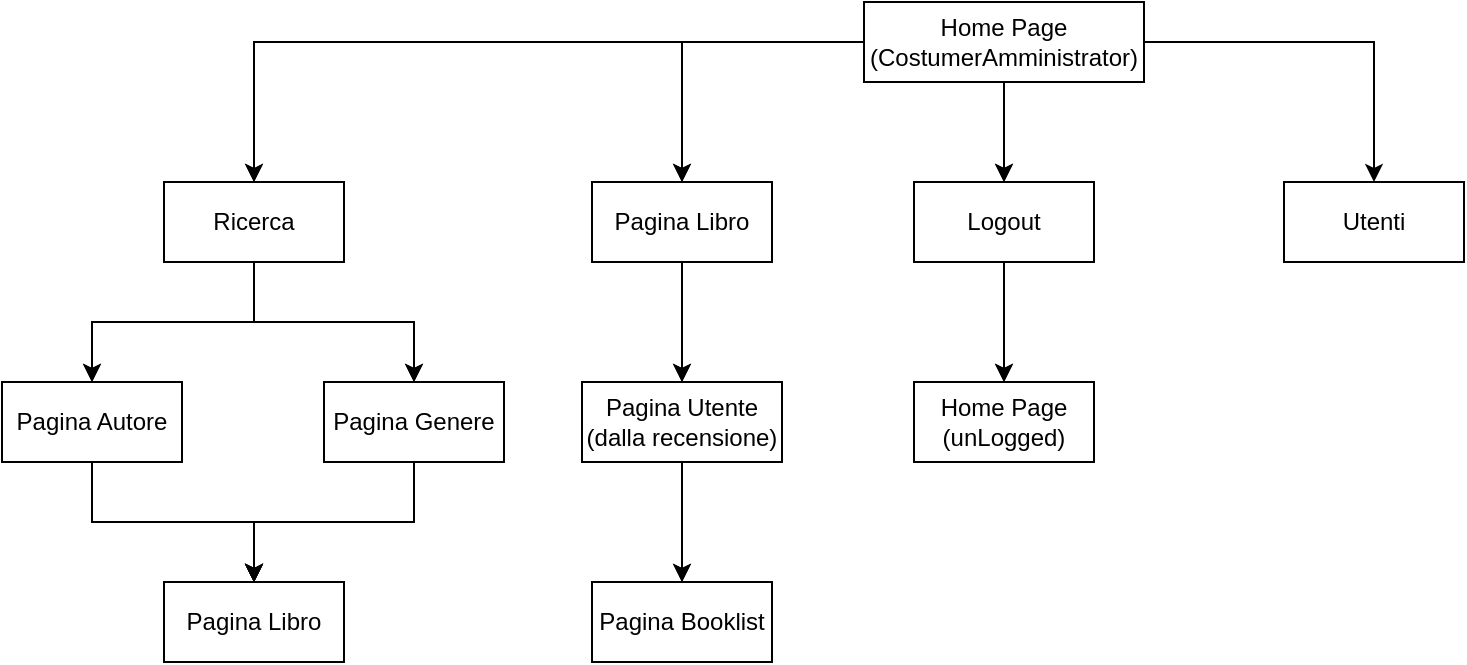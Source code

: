 <mxfile version="14.1.7" type="device"><diagram id="i4nJLpOCf5L8Pd5TIY_d" name="Page-1"><mxGraphModel dx="1087" dy="1721" grid="1" gridSize="10" guides="1" tooltips="1" connect="1" arrows="1" fold="1" page="1" pageScale="1" pageWidth="827" pageHeight="1169" math="0" shadow="0"><root><mxCell id="0"/><mxCell id="1" parent="0"/><mxCell id="Cm4hoStQOJeZUFwBl4gV-1" style="edgeStyle=orthogonalEdgeStyle;rounded=0;orthogonalLoop=1;jettySize=auto;html=1;entryX=0.5;entryY=0;entryDx=0;entryDy=0;" edge="1" parent="1" source="Cm4hoStQOJeZUFwBl4gV-9" target="Cm4hoStQOJeZUFwBl4gV-12"><mxGeometry relative="1" as="geometry"/></mxCell><mxCell id="Cm4hoStQOJeZUFwBl4gV-3" style="edgeStyle=orthogonalEdgeStyle;rounded=0;orthogonalLoop=1;jettySize=auto;html=1;" edge="1" parent="1" source="Cm4hoStQOJeZUFwBl4gV-9" target="Cm4hoStQOJeZUFwBl4gV-14"><mxGeometry relative="1" as="geometry"/></mxCell><mxCell id="Cm4hoStQOJeZUFwBl4gV-4" style="edgeStyle=orthogonalEdgeStyle;rounded=0;orthogonalLoop=1;jettySize=auto;html=1;" edge="1" parent="1" source="Cm4hoStQOJeZUFwBl4gV-9" target="Cm4hoStQOJeZUFwBl4gV-18"><mxGeometry relative="1" as="geometry"/></mxCell><mxCell id="Cm4hoStQOJeZUFwBl4gV-9" value="Home Page&lt;br&gt;(CostumerAmministrator)" style="rounded=0;whiteSpace=wrap;html=1;" vertex="1" parent="1"><mxGeometry x="460" y="-1150" width="140" height="40" as="geometry"/></mxCell><mxCell id="Cm4hoStQOJeZUFwBl4gV-10" style="edgeStyle=orthogonalEdgeStyle;rounded=0;orthogonalLoop=1;jettySize=auto;html=1;entryX=0.5;entryY=0;entryDx=0;entryDy=0;" edge="1" parent="1" source="Cm4hoStQOJeZUFwBl4gV-12" target="Cm4hoStQOJeZUFwBl4gV-21"><mxGeometry relative="1" as="geometry"/></mxCell><mxCell id="Cm4hoStQOJeZUFwBl4gV-11" style="edgeStyle=orthogonalEdgeStyle;rounded=0;orthogonalLoop=1;jettySize=auto;html=1;" edge="1" parent="1" source="Cm4hoStQOJeZUFwBl4gV-12" target="Cm4hoStQOJeZUFwBl4gV-27"><mxGeometry relative="1" as="geometry"/></mxCell><mxCell id="Cm4hoStQOJeZUFwBl4gV-12" value="Ricerca" style="rounded=0;whiteSpace=wrap;html=1;" vertex="1" parent="1"><mxGeometry x="110" y="-1060" width="90" height="40" as="geometry"/></mxCell><mxCell id="Cm4hoStQOJeZUFwBl4gV-13" style="edgeStyle=orthogonalEdgeStyle;rounded=0;orthogonalLoop=1;jettySize=auto;html=1;" edge="1" parent="1" source="Cm4hoStQOJeZUFwBl4gV-14" target="Cm4hoStQOJeZUFwBl4gV-16"><mxGeometry relative="1" as="geometry"/></mxCell><mxCell id="Cm4hoStQOJeZUFwBl4gV-14" value="Pagina Libro" style="rounded=0;whiteSpace=wrap;html=1;" vertex="1" parent="1"><mxGeometry x="324" y="-1060" width="90" height="40" as="geometry"/></mxCell><mxCell id="Cm4hoStQOJeZUFwBl4gV-15" style="edgeStyle=orthogonalEdgeStyle;rounded=0;orthogonalLoop=1;jettySize=auto;html=1;entryX=0.5;entryY=0;entryDx=0;entryDy=0;" edge="1" parent="1" source="Cm4hoStQOJeZUFwBl4gV-16" target="Cm4hoStQOJeZUFwBl4gV-24"><mxGeometry relative="1" as="geometry"/></mxCell><mxCell id="Cm4hoStQOJeZUFwBl4gV-16" value="Pagina Utente (dalla recensione)" style="rounded=0;whiteSpace=wrap;html=1;" vertex="1" parent="1"><mxGeometry x="319" y="-960" width="100" height="40" as="geometry"/></mxCell><mxCell id="Cm4hoStQOJeZUFwBl4gV-17" style="edgeStyle=orthogonalEdgeStyle;rounded=0;orthogonalLoop=1;jettySize=auto;html=1;entryX=0.5;entryY=0;entryDx=0;entryDy=0;" edge="1" parent="1" source="Cm4hoStQOJeZUFwBl4gV-18" target="Cm4hoStQOJeZUFwBl4gV-25"><mxGeometry relative="1" as="geometry"/></mxCell><mxCell id="Cm4hoStQOJeZUFwBl4gV-18" value="Logout" style="rounded=0;whiteSpace=wrap;html=1;" vertex="1" parent="1"><mxGeometry x="485" y="-1060" width="90" height="40" as="geometry"/></mxCell><mxCell id="Cm4hoStQOJeZUFwBl4gV-19" style="edgeStyle=orthogonalEdgeStyle;rounded=0;orthogonalLoop=1;jettySize=auto;html=1;" edge="1" parent="1" source="Cm4hoStQOJeZUFwBl4gV-27" target="Cm4hoStQOJeZUFwBl4gV-23"><mxGeometry relative="1" as="geometry"/></mxCell><mxCell id="Cm4hoStQOJeZUFwBl4gV-20" style="edgeStyle=orthogonalEdgeStyle;rounded=0;orthogonalLoop=1;jettySize=auto;html=1;" edge="1" parent="1" source="Cm4hoStQOJeZUFwBl4gV-21" target="Cm4hoStQOJeZUFwBl4gV-23"><mxGeometry relative="1" as="geometry"/></mxCell><mxCell id="Cm4hoStQOJeZUFwBl4gV-21" value="Pagina Autore" style="rounded=0;whiteSpace=wrap;html=1;" vertex="1" parent="1"><mxGeometry x="29" y="-960" width="90" height="40" as="geometry"/></mxCell><mxCell id="Cm4hoStQOJeZUFwBl4gV-22" style="edgeStyle=orthogonalEdgeStyle;rounded=0;orthogonalLoop=1;jettySize=auto;html=1;entryX=0.5;entryY=0;entryDx=0;entryDy=0;" edge="1" parent="1" source="Cm4hoStQOJeZUFwBl4gV-27" target="Cm4hoStQOJeZUFwBl4gV-23"><mxGeometry relative="1" as="geometry"/></mxCell><mxCell id="Cm4hoStQOJeZUFwBl4gV-23" value="Pagina Libro" style="rounded=0;whiteSpace=wrap;html=1;" vertex="1" parent="1"><mxGeometry x="110" y="-860" width="90" height="40" as="geometry"/></mxCell><mxCell id="Cm4hoStQOJeZUFwBl4gV-24" value="Pagina Booklist" style="rounded=0;whiteSpace=wrap;html=1;" vertex="1" parent="1"><mxGeometry x="324" y="-860" width="90" height="40" as="geometry"/></mxCell><mxCell id="Cm4hoStQOJeZUFwBl4gV-25" value="Home Page (unLogged)" style="rounded=0;whiteSpace=wrap;html=1;" vertex="1" parent="1"><mxGeometry x="485" y="-960" width="90" height="40" as="geometry"/></mxCell><mxCell id="Cm4hoStQOJeZUFwBl4gV-27" value="Pagina Genere&lt;span style=&quot;color: rgba(0 , 0 , 0 , 0) ; font-family: monospace ; font-size: 0px&quot;&gt;%3CmxGraphModel%3E%3Croot%3E%3CmxCell%20id%3D%220%22%2F%3E%3CmxCell%20id%3D%221%22%20parent%3D%220%22%2F%3E%3CmxCell%20id%3D%222%22%20value%3D%22Contatta%20Admin%22%20style%3D%22rounded%3D0%3BwhiteSpace%3Dwrap%3Bhtml%3D1%3B%22%20vertex%3D%221%22%20parent%3D%221%22%3E%3CmxGeometry%20x%3D%2230%22%20y%3D%22-1060%22%20width%3D%2290%22%20height%3D%2240%22%20as%3D%22geometry%22%2F%3E%3C%2FmxCell%3E%3C%2Froot%3E%3C%2FmxGraphModel%3E&lt;/span&gt;" style="rounded=0;whiteSpace=wrap;html=1;" vertex="1" parent="1"><mxGeometry x="190" y="-960" width="90" height="40" as="geometry"/></mxCell><mxCell id="Cm4hoStQOJeZUFwBl4gV-48" value="" style="rounded=0;whiteSpace=wrap;html=1;" vertex="1" parent="1"><mxGeometry x="670" y="-1060" width="90" height="40" as="geometry"/></mxCell><mxCell id="Cm4hoStQOJeZUFwBl4gV-50" style="edgeStyle=orthogonalEdgeStyle;rounded=0;orthogonalLoop=1;jettySize=auto;html=1;entryX=0.5;entryY=0;entryDx=0;entryDy=0;" edge="1" parent="1" source="Cm4hoStQOJeZUFwBl4gV-54" target="Cm4hoStQOJeZUFwBl4gV-57"><mxGeometry relative="1" as="geometry"/></mxCell><mxCell id="Cm4hoStQOJeZUFwBl4gV-51" style="edgeStyle=orthogonalEdgeStyle;rounded=0;orthogonalLoop=1;jettySize=auto;html=1;" edge="1" parent="1" source="Cm4hoStQOJeZUFwBl4gV-54" target="Cm4hoStQOJeZUFwBl4gV-59"><mxGeometry relative="1" as="geometry"/></mxCell><mxCell id="Cm4hoStQOJeZUFwBl4gV-52" style="edgeStyle=orthogonalEdgeStyle;rounded=0;orthogonalLoop=1;jettySize=auto;html=1;" edge="1" parent="1" source="Cm4hoStQOJeZUFwBl4gV-54" target="Cm4hoStQOJeZUFwBl4gV-63"><mxGeometry relative="1" as="geometry"/></mxCell><mxCell id="Cm4hoStQOJeZUFwBl4gV-53" style="edgeStyle=orthogonalEdgeStyle;rounded=0;orthogonalLoop=1;jettySize=auto;html=1;" edge="1" parent="1" source="Cm4hoStQOJeZUFwBl4gV-54" target="Cm4hoStQOJeZUFwBl4gV-72"><mxGeometry relative="1" as="geometry"/></mxCell><mxCell id="Cm4hoStQOJeZUFwBl4gV-54" value="Home Page&lt;br&gt;(CostumerAmministrator)" style="rounded=0;whiteSpace=wrap;html=1;" vertex="1" parent="1"><mxGeometry x="460" y="-1150" width="140" height="40" as="geometry"/></mxCell><mxCell id="Cm4hoStQOJeZUFwBl4gV-55" style="edgeStyle=orthogonalEdgeStyle;rounded=0;orthogonalLoop=1;jettySize=auto;html=1;entryX=0.5;entryY=0;entryDx=0;entryDy=0;" edge="1" parent="1" source="Cm4hoStQOJeZUFwBl4gV-57" target="Cm4hoStQOJeZUFwBl4gV-66"><mxGeometry relative="1" as="geometry"/></mxCell><mxCell id="Cm4hoStQOJeZUFwBl4gV-56" style="edgeStyle=orthogonalEdgeStyle;rounded=0;orthogonalLoop=1;jettySize=auto;html=1;" edge="1" parent="1" source="Cm4hoStQOJeZUFwBl4gV-57" target="Cm4hoStQOJeZUFwBl4gV-71"><mxGeometry relative="1" as="geometry"/></mxCell><mxCell id="Cm4hoStQOJeZUFwBl4gV-57" value="Ricerca" style="rounded=0;whiteSpace=wrap;html=1;" vertex="1" parent="1"><mxGeometry x="110" y="-1060" width="90" height="40" as="geometry"/></mxCell><mxCell id="Cm4hoStQOJeZUFwBl4gV-58" style="edgeStyle=orthogonalEdgeStyle;rounded=0;orthogonalLoop=1;jettySize=auto;html=1;" edge="1" parent="1" source="Cm4hoStQOJeZUFwBl4gV-59" target="Cm4hoStQOJeZUFwBl4gV-61"><mxGeometry relative="1" as="geometry"/></mxCell><mxCell id="Cm4hoStQOJeZUFwBl4gV-59" value="Pagina Libro" style="rounded=0;whiteSpace=wrap;html=1;" vertex="1" parent="1"><mxGeometry x="324" y="-1060" width="90" height="40" as="geometry"/></mxCell><mxCell id="Cm4hoStQOJeZUFwBl4gV-60" style="edgeStyle=orthogonalEdgeStyle;rounded=0;orthogonalLoop=1;jettySize=auto;html=1;entryX=0.5;entryY=0;entryDx=0;entryDy=0;" edge="1" parent="1" source="Cm4hoStQOJeZUFwBl4gV-61" target="Cm4hoStQOJeZUFwBl4gV-69"><mxGeometry relative="1" as="geometry"/></mxCell><mxCell id="Cm4hoStQOJeZUFwBl4gV-61" value="Pagina Utente (dalla recensione)" style="rounded=0;whiteSpace=wrap;html=1;" vertex="1" parent="1"><mxGeometry x="319" y="-960" width="100" height="40" as="geometry"/></mxCell><mxCell id="Cm4hoStQOJeZUFwBl4gV-62" style="edgeStyle=orthogonalEdgeStyle;rounded=0;orthogonalLoop=1;jettySize=auto;html=1;entryX=0.5;entryY=0;entryDx=0;entryDy=0;" edge="1" parent="1" source="Cm4hoStQOJeZUFwBl4gV-63" target="Cm4hoStQOJeZUFwBl4gV-70"><mxGeometry relative="1" as="geometry"/></mxCell><mxCell id="Cm4hoStQOJeZUFwBl4gV-63" value="Logout" style="rounded=0;whiteSpace=wrap;html=1;" vertex="1" parent="1"><mxGeometry x="485" y="-1060" width="90" height="40" as="geometry"/></mxCell><mxCell id="Cm4hoStQOJeZUFwBl4gV-64" style="edgeStyle=orthogonalEdgeStyle;rounded=0;orthogonalLoop=1;jettySize=auto;html=1;" edge="1" parent="1" source="Cm4hoStQOJeZUFwBl4gV-71" target="Cm4hoStQOJeZUFwBl4gV-68"><mxGeometry relative="1" as="geometry"/></mxCell><mxCell id="Cm4hoStQOJeZUFwBl4gV-65" style="edgeStyle=orthogonalEdgeStyle;rounded=0;orthogonalLoop=1;jettySize=auto;html=1;" edge="1" parent="1" source="Cm4hoStQOJeZUFwBl4gV-66" target="Cm4hoStQOJeZUFwBl4gV-68"><mxGeometry relative="1" as="geometry"/></mxCell><mxCell id="Cm4hoStQOJeZUFwBl4gV-66" value="Pagina Autore" style="rounded=0;whiteSpace=wrap;html=1;" vertex="1" parent="1"><mxGeometry x="29" y="-960" width="90" height="40" as="geometry"/></mxCell><mxCell id="Cm4hoStQOJeZUFwBl4gV-67" style="edgeStyle=orthogonalEdgeStyle;rounded=0;orthogonalLoop=1;jettySize=auto;html=1;entryX=0.5;entryY=0;entryDx=0;entryDy=0;" edge="1" parent="1" source="Cm4hoStQOJeZUFwBl4gV-71" target="Cm4hoStQOJeZUFwBl4gV-68"><mxGeometry relative="1" as="geometry"/></mxCell><mxCell id="Cm4hoStQOJeZUFwBl4gV-68" value="Pagina Libro" style="rounded=0;whiteSpace=wrap;html=1;" vertex="1" parent="1"><mxGeometry x="110" y="-860" width="90" height="40" as="geometry"/></mxCell><mxCell id="Cm4hoStQOJeZUFwBl4gV-69" value="Pagina Booklist" style="rounded=0;whiteSpace=wrap;html=1;" vertex="1" parent="1"><mxGeometry x="324" y="-860" width="90" height="40" as="geometry"/></mxCell><mxCell id="Cm4hoStQOJeZUFwBl4gV-70" value="Home Page (unLogged)" style="rounded=0;whiteSpace=wrap;html=1;" vertex="1" parent="1"><mxGeometry x="485" y="-960" width="90" height="40" as="geometry"/></mxCell><mxCell id="Cm4hoStQOJeZUFwBl4gV-71" value="Pagina Genere&lt;span style=&quot;color: rgba(0 , 0 , 0 , 0) ; font-family: monospace ; font-size: 0px&quot;&gt;%3CmxGraphModel%3E%3Croot%3E%3CmxCell%20id%3D%220%22%2F%3E%3CmxCell%20id%3D%221%22%20parent%3D%220%22%2F%3E%3CmxCell%20id%3D%222%22%20value%3D%22Contatta%20Admin%22%20style%3D%22rounded%3D0%3BwhiteSpace%3Dwrap%3Bhtml%3D1%3B%22%20vertex%3D%221%22%20parent%3D%221%22%3E%3CmxGeometry%20x%3D%2230%22%20y%3D%22-1060%22%20width%3D%2290%22%20height%3D%2240%22%20as%3D%22geometry%22%2F%3E%3C%2FmxCell%3E%3C%2Froot%3E%3C%2FmxGraphModel%3E&lt;/span&gt;" style="rounded=0;whiteSpace=wrap;html=1;" vertex="1" parent="1"><mxGeometry x="190" y="-960" width="90" height="40" as="geometry"/></mxCell><mxCell id="Cm4hoStQOJeZUFwBl4gV-72" value="Utenti" style="rounded=0;whiteSpace=wrap;html=1;" vertex="1" parent="1"><mxGeometry x="670" y="-1060" width="90" height="40" as="geometry"/></mxCell></root></mxGraphModel></diagram></mxfile>
